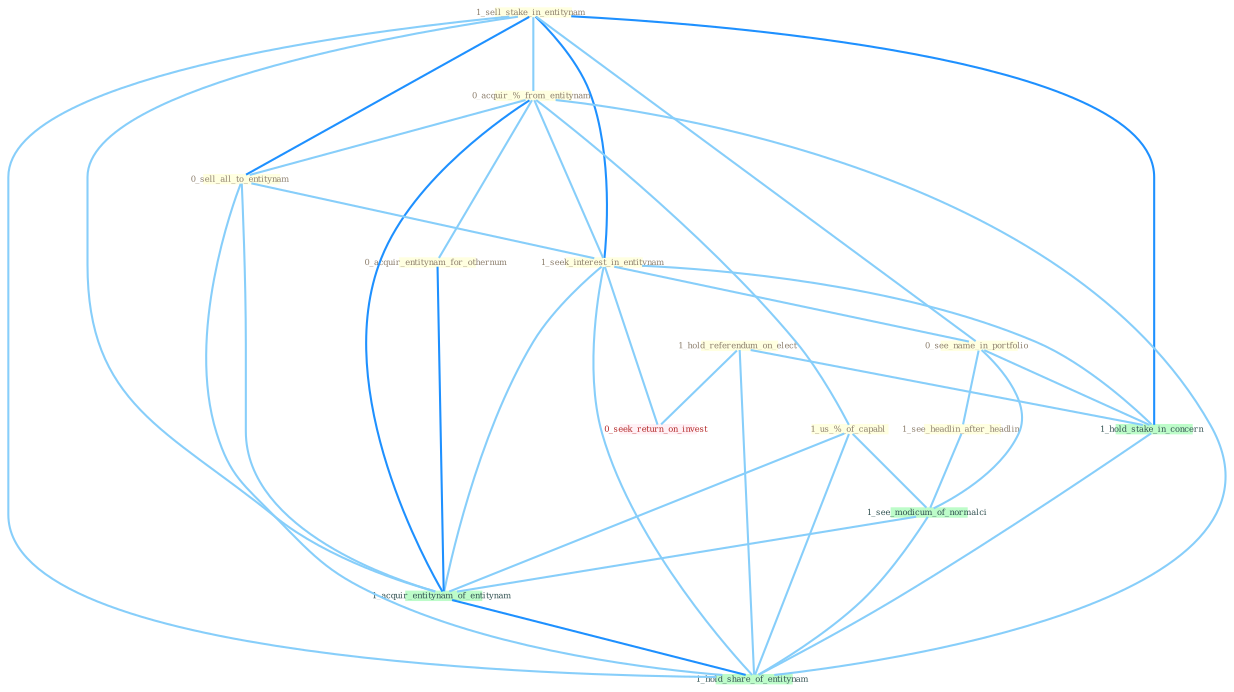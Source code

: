 Graph G{ 
    node
    [shape=polygon,style=filled,width=.5,height=.06,color="#BDFCC9",fixedsize=true,fontsize=4,
    fontcolor="#2f4f4f"];
    {node
    [color="#ffffe0", fontcolor="#8b7d6b"] "1_sell_stake_in_entitynam " "0_acquir_%_from_entitynam " "0_sell_all_to_entitynam " "1_us_%_of_capabl " "1_seek_interest_in_entitynam " "0_see_name_in_portfolio " "1_hold_referendum_on_elect " "1_see_headlin_after_headlin " "0_acquir_entitynam_for_othernum "}
{node [color="#fff0f5", fontcolor="#b22222"] "0_seek_return_on_invest "}
edge [color="#B0E2FF"];

	"1_sell_stake_in_entitynam " -- "0_acquir_%_from_entitynam " [w="1", color="#87cefa" ];
	"1_sell_stake_in_entitynam " -- "0_sell_all_to_entitynam " [w="2", color="#1e90ff" , len=0.8];
	"1_sell_stake_in_entitynam " -- "1_seek_interest_in_entitynam " [w="2", color="#1e90ff" , len=0.8];
	"1_sell_stake_in_entitynam " -- "0_see_name_in_portfolio " [w="1", color="#87cefa" ];
	"1_sell_stake_in_entitynam " -- "1_hold_stake_in_concern " [w="2", color="#1e90ff" , len=0.8];
	"1_sell_stake_in_entitynam " -- "1_acquir_entitynam_of_entitynam " [w="1", color="#87cefa" ];
	"1_sell_stake_in_entitynam " -- "1_hold_share_of_entitynam " [w="1", color="#87cefa" ];
	"0_acquir_%_from_entitynam " -- "0_sell_all_to_entitynam " [w="1", color="#87cefa" ];
	"0_acquir_%_from_entitynam " -- "1_us_%_of_capabl " [w="1", color="#87cefa" ];
	"0_acquir_%_from_entitynam " -- "1_seek_interest_in_entitynam " [w="1", color="#87cefa" ];
	"0_acquir_%_from_entitynam " -- "0_acquir_entitynam_for_othernum " [w="1", color="#87cefa" ];
	"0_acquir_%_from_entitynam " -- "1_acquir_entitynam_of_entitynam " [w="2", color="#1e90ff" , len=0.8];
	"0_acquir_%_from_entitynam " -- "1_hold_share_of_entitynam " [w="1", color="#87cefa" ];
	"0_sell_all_to_entitynam " -- "1_seek_interest_in_entitynam " [w="1", color="#87cefa" ];
	"0_sell_all_to_entitynam " -- "1_acquir_entitynam_of_entitynam " [w="1", color="#87cefa" ];
	"0_sell_all_to_entitynam " -- "1_hold_share_of_entitynam " [w="1", color="#87cefa" ];
	"1_us_%_of_capabl " -- "1_see_modicum_of_normalci " [w="1", color="#87cefa" ];
	"1_us_%_of_capabl " -- "1_acquir_entitynam_of_entitynam " [w="1", color="#87cefa" ];
	"1_us_%_of_capabl " -- "1_hold_share_of_entitynam " [w="1", color="#87cefa" ];
	"1_seek_interest_in_entitynam " -- "0_see_name_in_portfolio " [w="1", color="#87cefa" ];
	"1_seek_interest_in_entitynam " -- "1_hold_stake_in_concern " [w="1", color="#87cefa" ];
	"1_seek_interest_in_entitynam " -- "0_seek_return_on_invest " [w="1", color="#87cefa" ];
	"1_seek_interest_in_entitynam " -- "1_acquir_entitynam_of_entitynam " [w="1", color="#87cefa" ];
	"1_seek_interest_in_entitynam " -- "1_hold_share_of_entitynam " [w="1", color="#87cefa" ];
	"0_see_name_in_portfolio " -- "1_see_headlin_after_headlin " [w="1", color="#87cefa" ];
	"0_see_name_in_portfolio " -- "1_hold_stake_in_concern " [w="1", color="#87cefa" ];
	"0_see_name_in_portfolio " -- "1_see_modicum_of_normalci " [w="1", color="#87cefa" ];
	"1_hold_referendum_on_elect " -- "1_hold_stake_in_concern " [w="1", color="#87cefa" ];
	"1_hold_referendum_on_elect " -- "0_seek_return_on_invest " [w="1", color="#87cefa" ];
	"1_hold_referendum_on_elect " -- "1_hold_share_of_entitynam " [w="1", color="#87cefa" ];
	"1_see_headlin_after_headlin " -- "1_see_modicum_of_normalci " [w="1", color="#87cefa" ];
	"0_acquir_entitynam_for_othernum " -- "1_acquir_entitynam_of_entitynam " [w="2", color="#1e90ff" , len=0.8];
	"1_hold_stake_in_concern " -- "1_hold_share_of_entitynam " [w="1", color="#87cefa" ];
	"1_see_modicum_of_normalci " -- "1_acquir_entitynam_of_entitynam " [w="1", color="#87cefa" ];
	"1_see_modicum_of_normalci " -- "1_hold_share_of_entitynam " [w="1", color="#87cefa" ];
	"1_acquir_entitynam_of_entitynam " -- "1_hold_share_of_entitynam " [w="2", color="#1e90ff" , len=0.8];
}